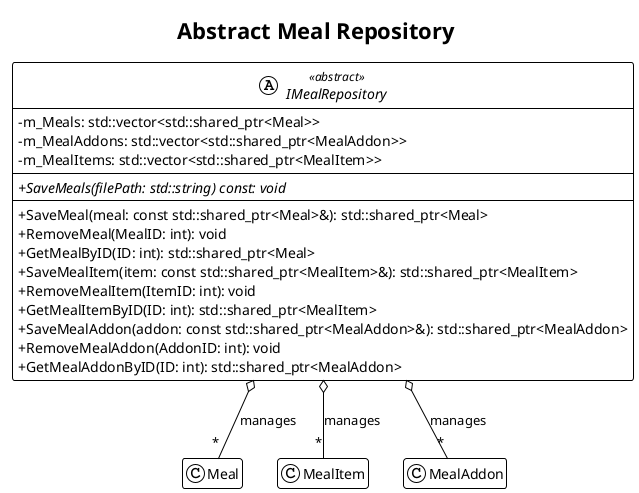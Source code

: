 @startuml
!theme plain
skinparam classAttributeIconSize 0
hide empty members
title Abstract Meal Repository

' --- Forward declarations for context ---
class Meal
class MealItem
class MealAddon

' --- The Abstract Base Class for a Meal Repository ---
' Note: This is not a pure interface, as it contains data members and concrete methods.
abstract class IMealRepository <<abstract>> {
  ' --- Private Data Members (In-memory cache) ---
  - m_Meals: std::vector<std::shared_ptr<Meal>>
  - m_MealAddons: std::vector<std::shared_ptr<MealAddon>>
  - m_MealItems: std::vector<std::shared_ptr<MealItem>>
  --
  ' --- Pure Virtual Method (must be implemented by subclasses) ---
  + {abstract} SaveMeals(filePath: std::string) const: void
  --
  ' --- Concrete Public Methods (In-memory operations) ---
  + SaveMeal(meal: const std::shared_ptr<Meal>&): std::shared_ptr<Meal>
  + RemoveMeal(MealID: int): void
  + GetMealByID(ID: int): std::shared_ptr<Meal>
  + SaveMealItem(item: const std::shared_ptr<MealItem>&): std::shared_ptr<MealItem>
  + RemoveMealItem(ItemID: int): void
  + GetMealItemByID(ID: int): std::shared_ptr<MealItem>
  + SaveMealAddon(addon: const std::shared_ptr<MealAddon>&): std::shared_ptr<MealAddon>
  + RemoveMealAddon(AddonID: int): void
  + GetMealAddonByID(ID: int): std::shared_ptr<MealAddon>
}

' --- Relationships ---

' Aggregation: The repository manages collections of these entities.
IMealRepository o-- "*" Meal : manages
IMealRepository o-- "*" MealItem : manages
IMealRepository o-- "*" MealAddon : manages

@enduml